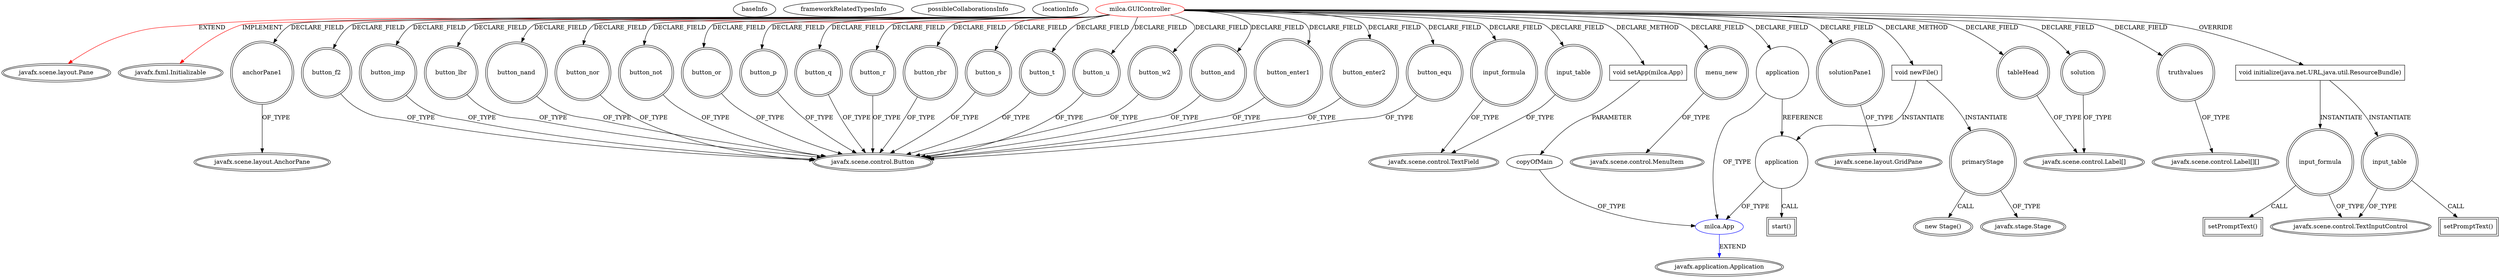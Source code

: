 digraph {
baseInfo[graphId=4745,category="extension_graph",isAnonymous=false,possibleRelation=true]
frameworkRelatedTypesInfo[0="javafx.scene.layout.Pane",1="javafx.fxml.Initializable"]
possibleCollaborationsInfo[0="4745~CLIENT_METHOD_DECLARATION-METHOD_CALL-CLIENT_METHOD_DECLARATION-PARAMETER_DECLARATION-FIELD_DECLARATION-~javafx.scene.layout.Pane javafx.fxml.Initializable ~javafx.application.Application ~false~false"]
locationInfo[projectName="weltensturm-milca",filePath="/weltensturm-milca/milca-master/src/milca/GUIController.java",contextSignature="GUIController",graphId="4745"]
0[label="milca.GUIController",vertexType="ROOT_CLIENT_CLASS_DECLARATION",isFrameworkType=false,color=red]
1[label="javafx.scene.layout.Pane",vertexType="FRAMEWORK_CLASS_TYPE",isFrameworkType=true,peripheries=2]
2[label="javafx.fxml.Initializable",vertexType="FRAMEWORK_INTERFACE_TYPE",isFrameworkType=true,peripheries=2]
3[label="anchorPane1",vertexType="FIELD_DECLARATION",isFrameworkType=true,peripheries=2,shape=circle]
4[label="javafx.scene.layout.AnchorPane",vertexType="FRAMEWORK_CLASS_TYPE",isFrameworkType=true,peripheries=2]
5[label="application",vertexType="FIELD_DECLARATION",isFrameworkType=false,shape=circle]
6[label="milca.App",vertexType="REFERENCE_CLIENT_CLASS_DECLARATION",isFrameworkType=false,color=blue]
7[label="javafx.application.Application",vertexType="FRAMEWORK_CLASS_TYPE",isFrameworkType=true,peripheries=2]
8[label="button_and",vertexType="FIELD_DECLARATION",isFrameworkType=true,peripheries=2,shape=circle]
9[label="javafx.scene.control.Button",vertexType="FRAMEWORK_CLASS_TYPE",isFrameworkType=true,peripheries=2]
10[label="button_enter1",vertexType="FIELD_DECLARATION",isFrameworkType=true,peripheries=2,shape=circle]
12[label="button_enter2",vertexType="FIELD_DECLARATION",isFrameworkType=true,peripheries=2,shape=circle]
14[label="button_equ",vertexType="FIELD_DECLARATION",isFrameworkType=true,peripheries=2,shape=circle]
16[label="button_f2",vertexType="FIELD_DECLARATION",isFrameworkType=true,peripheries=2,shape=circle]
18[label="button_imp",vertexType="FIELD_DECLARATION",isFrameworkType=true,peripheries=2,shape=circle]
20[label="button_lbr",vertexType="FIELD_DECLARATION",isFrameworkType=true,peripheries=2,shape=circle]
22[label="button_nand",vertexType="FIELD_DECLARATION",isFrameworkType=true,peripheries=2,shape=circle]
24[label="button_nor",vertexType="FIELD_DECLARATION",isFrameworkType=true,peripheries=2,shape=circle]
26[label="button_not",vertexType="FIELD_DECLARATION",isFrameworkType=true,peripheries=2,shape=circle]
28[label="button_or",vertexType="FIELD_DECLARATION",isFrameworkType=true,peripheries=2,shape=circle]
30[label="button_p",vertexType="FIELD_DECLARATION",isFrameworkType=true,peripheries=2,shape=circle]
32[label="button_q",vertexType="FIELD_DECLARATION",isFrameworkType=true,peripheries=2,shape=circle]
34[label="button_r",vertexType="FIELD_DECLARATION",isFrameworkType=true,peripheries=2,shape=circle]
36[label="button_rbr",vertexType="FIELD_DECLARATION",isFrameworkType=true,peripheries=2,shape=circle]
38[label="button_s",vertexType="FIELD_DECLARATION",isFrameworkType=true,peripheries=2,shape=circle]
40[label="button_t",vertexType="FIELD_DECLARATION",isFrameworkType=true,peripheries=2,shape=circle]
42[label="button_u",vertexType="FIELD_DECLARATION",isFrameworkType=true,peripheries=2,shape=circle]
44[label="button_w2",vertexType="FIELD_DECLARATION",isFrameworkType=true,peripheries=2,shape=circle]
46[label="input_formula",vertexType="FIELD_DECLARATION",isFrameworkType=true,peripheries=2,shape=circle]
47[label="javafx.scene.control.TextField",vertexType="FRAMEWORK_CLASS_TYPE",isFrameworkType=true,peripheries=2]
48[label="input_table",vertexType="FIELD_DECLARATION",isFrameworkType=true,peripheries=2,shape=circle]
50[label="menu_new",vertexType="FIELD_DECLARATION",isFrameworkType=true,peripheries=2,shape=circle]
51[label="javafx.scene.control.MenuItem",vertexType="FRAMEWORK_CLASS_TYPE",isFrameworkType=true,peripheries=2]
52[label="solution",vertexType="FIELD_DECLARATION",isFrameworkType=true,peripheries=2,shape=circle]
53[label="javafx.scene.control.Label[]",vertexType="FRAMEWORK_CLASS_TYPE",isFrameworkType=true,peripheries=2]
54[label="solutionPane1",vertexType="FIELD_DECLARATION",isFrameworkType=true,peripheries=2,shape=circle]
55[label="javafx.scene.layout.GridPane",vertexType="FRAMEWORK_CLASS_TYPE",isFrameworkType=true,peripheries=2]
56[label="tableHead",vertexType="FIELD_DECLARATION",isFrameworkType=true,peripheries=2,shape=circle]
58[label="truthvalues",vertexType="FIELD_DECLARATION",isFrameworkType=true,peripheries=2,shape=circle]
59[label="javafx.scene.control.Label[][]",vertexType="FRAMEWORK_CLASS_TYPE",isFrameworkType=true,peripheries=2]
60[label="void initialize(java.net.URL,java.util.ResourceBundle)",vertexType="OVERRIDING_METHOD_DECLARATION",isFrameworkType=false,shape=box]
61[label="input_formula",vertexType="VARIABLE_EXPRESION",isFrameworkType=true,peripheries=2,shape=circle]
63[label="javafx.scene.control.TextInputControl",vertexType="FRAMEWORK_CLASS_TYPE",isFrameworkType=true,peripheries=2]
62[label="setPromptText()",vertexType="INSIDE_CALL",isFrameworkType=true,peripheries=2,shape=box]
64[label="input_table",vertexType="VARIABLE_EXPRESION",isFrameworkType=true,peripheries=2,shape=circle]
65[label="setPromptText()",vertexType="INSIDE_CALL",isFrameworkType=true,peripheries=2,shape=box]
67[label="void setApp(milca.App)",vertexType="CLIENT_METHOD_DECLARATION",isFrameworkType=false,shape=box]
68[label="copyOfMain",vertexType="PARAMETER_DECLARATION",isFrameworkType=false]
70[label="void newFile()",vertexType="CLIENT_METHOD_DECLARATION",isFrameworkType=false,shape=box]
72[label="primaryStage",vertexType="VARIABLE_EXPRESION",isFrameworkType=true,peripheries=2,shape=circle]
73[label="javafx.stage.Stage",vertexType="FRAMEWORK_CLASS_TYPE",isFrameworkType=true,peripheries=2]
71[label="new Stage()",vertexType="CONSTRUCTOR_CALL",isFrameworkType=true,peripheries=2]
74[label="application",vertexType="VARIABLE_EXPRESION",isFrameworkType=false,shape=circle]
75[label="start()",vertexType="INSIDE_CALL",isFrameworkType=true,peripheries=2,shape=box]
0->1[label="EXTEND",color=red]
0->2[label="IMPLEMENT",color=red]
0->3[label="DECLARE_FIELD"]
3->4[label="OF_TYPE"]
0->5[label="DECLARE_FIELD"]
6->7[label="EXTEND",color=blue]
5->6[label="OF_TYPE"]
0->8[label="DECLARE_FIELD"]
8->9[label="OF_TYPE"]
0->10[label="DECLARE_FIELD"]
10->9[label="OF_TYPE"]
0->12[label="DECLARE_FIELD"]
12->9[label="OF_TYPE"]
0->14[label="DECLARE_FIELD"]
14->9[label="OF_TYPE"]
0->16[label="DECLARE_FIELD"]
16->9[label="OF_TYPE"]
0->18[label="DECLARE_FIELD"]
18->9[label="OF_TYPE"]
0->20[label="DECLARE_FIELD"]
20->9[label="OF_TYPE"]
0->22[label="DECLARE_FIELD"]
22->9[label="OF_TYPE"]
0->24[label="DECLARE_FIELD"]
24->9[label="OF_TYPE"]
0->26[label="DECLARE_FIELD"]
26->9[label="OF_TYPE"]
0->28[label="DECLARE_FIELD"]
28->9[label="OF_TYPE"]
0->30[label="DECLARE_FIELD"]
30->9[label="OF_TYPE"]
0->32[label="DECLARE_FIELD"]
32->9[label="OF_TYPE"]
0->34[label="DECLARE_FIELD"]
34->9[label="OF_TYPE"]
0->36[label="DECLARE_FIELD"]
36->9[label="OF_TYPE"]
0->38[label="DECLARE_FIELD"]
38->9[label="OF_TYPE"]
0->40[label="DECLARE_FIELD"]
40->9[label="OF_TYPE"]
0->42[label="DECLARE_FIELD"]
42->9[label="OF_TYPE"]
0->44[label="DECLARE_FIELD"]
44->9[label="OF_TYPE"]
0->46[label="DECLARE_FIELD"]
46->47[label="OF_TYPE"]
0->48[label="DECLARE_FIELD"]
48->47[label="OF_TYPE"]
0->50[label="DECLARE_FIELD"]
50->51[label="OF_TYPE"]
0->52[label="DECLARE_FIELD"]
52->53[label="OF_TYPE"]
0->54[label="DECLARE_FIELD"]
54->55[label="OF_TYPE"]
0->56[label="DECLARE_FIELD"]
56->53[label="OF_TYPE"]
0->58[label="DECLARE_FIELD"]
58->59[label="OF_TYPE"]
0->60[label="OVERRIDE"]
60->61[label="INSTANTIATE"]
61->63[label="OF_TYPE"]
61->62[label="CALL"]
60->64[label="INSTANTIATE"]
64->63[label="OF_TYPE"]
64->65[label="CALL"]
0->67[label="DECLARE_METHOD"]
68->6[label="OF_TYPE"]
67->68[label="PARAMETER"]
0->70[label="DECLARE_METHOD"]
70->72[label="INSTANTIATE"]
72->73[label="OF_TYPE"]
72->71[label="CALL"]
70->74[label="INSTANTIATE"]
5->74[label="REFERENCE"]
74->6[label="OF_TYPE"]
74->75[label="CALL"]
}
